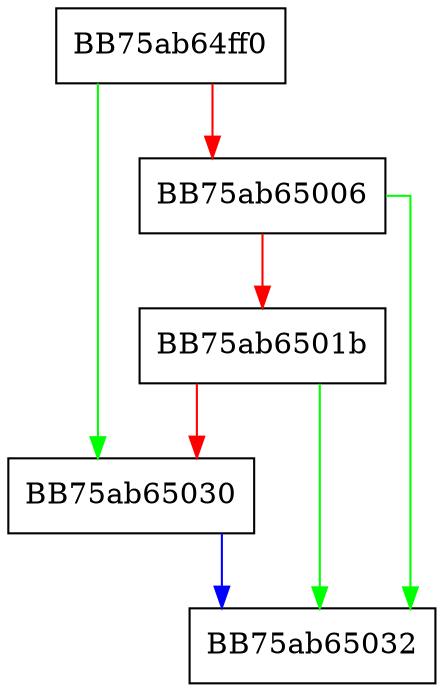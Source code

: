 digraph Prepare {
  node [shape="box"];
  graph [splines=ortho];
  BB75ab64ff0 -> BB75ab65030 [color="green"];
  BB75ab64ff0 -> BB75ab65006 [color="red"];
  BB75ab65006 -> BB75ab65032 [color="green"];
  BB75ab65006 -> BB75ab6501b [color="red"];
  BB75ab6501b -> BB75ab65032 [color="green"];
  BB75ab6501b -> BB75ab65030 [color="red"];
  BB75ab65030 -> BB75ab65032 [color="blue"];
}